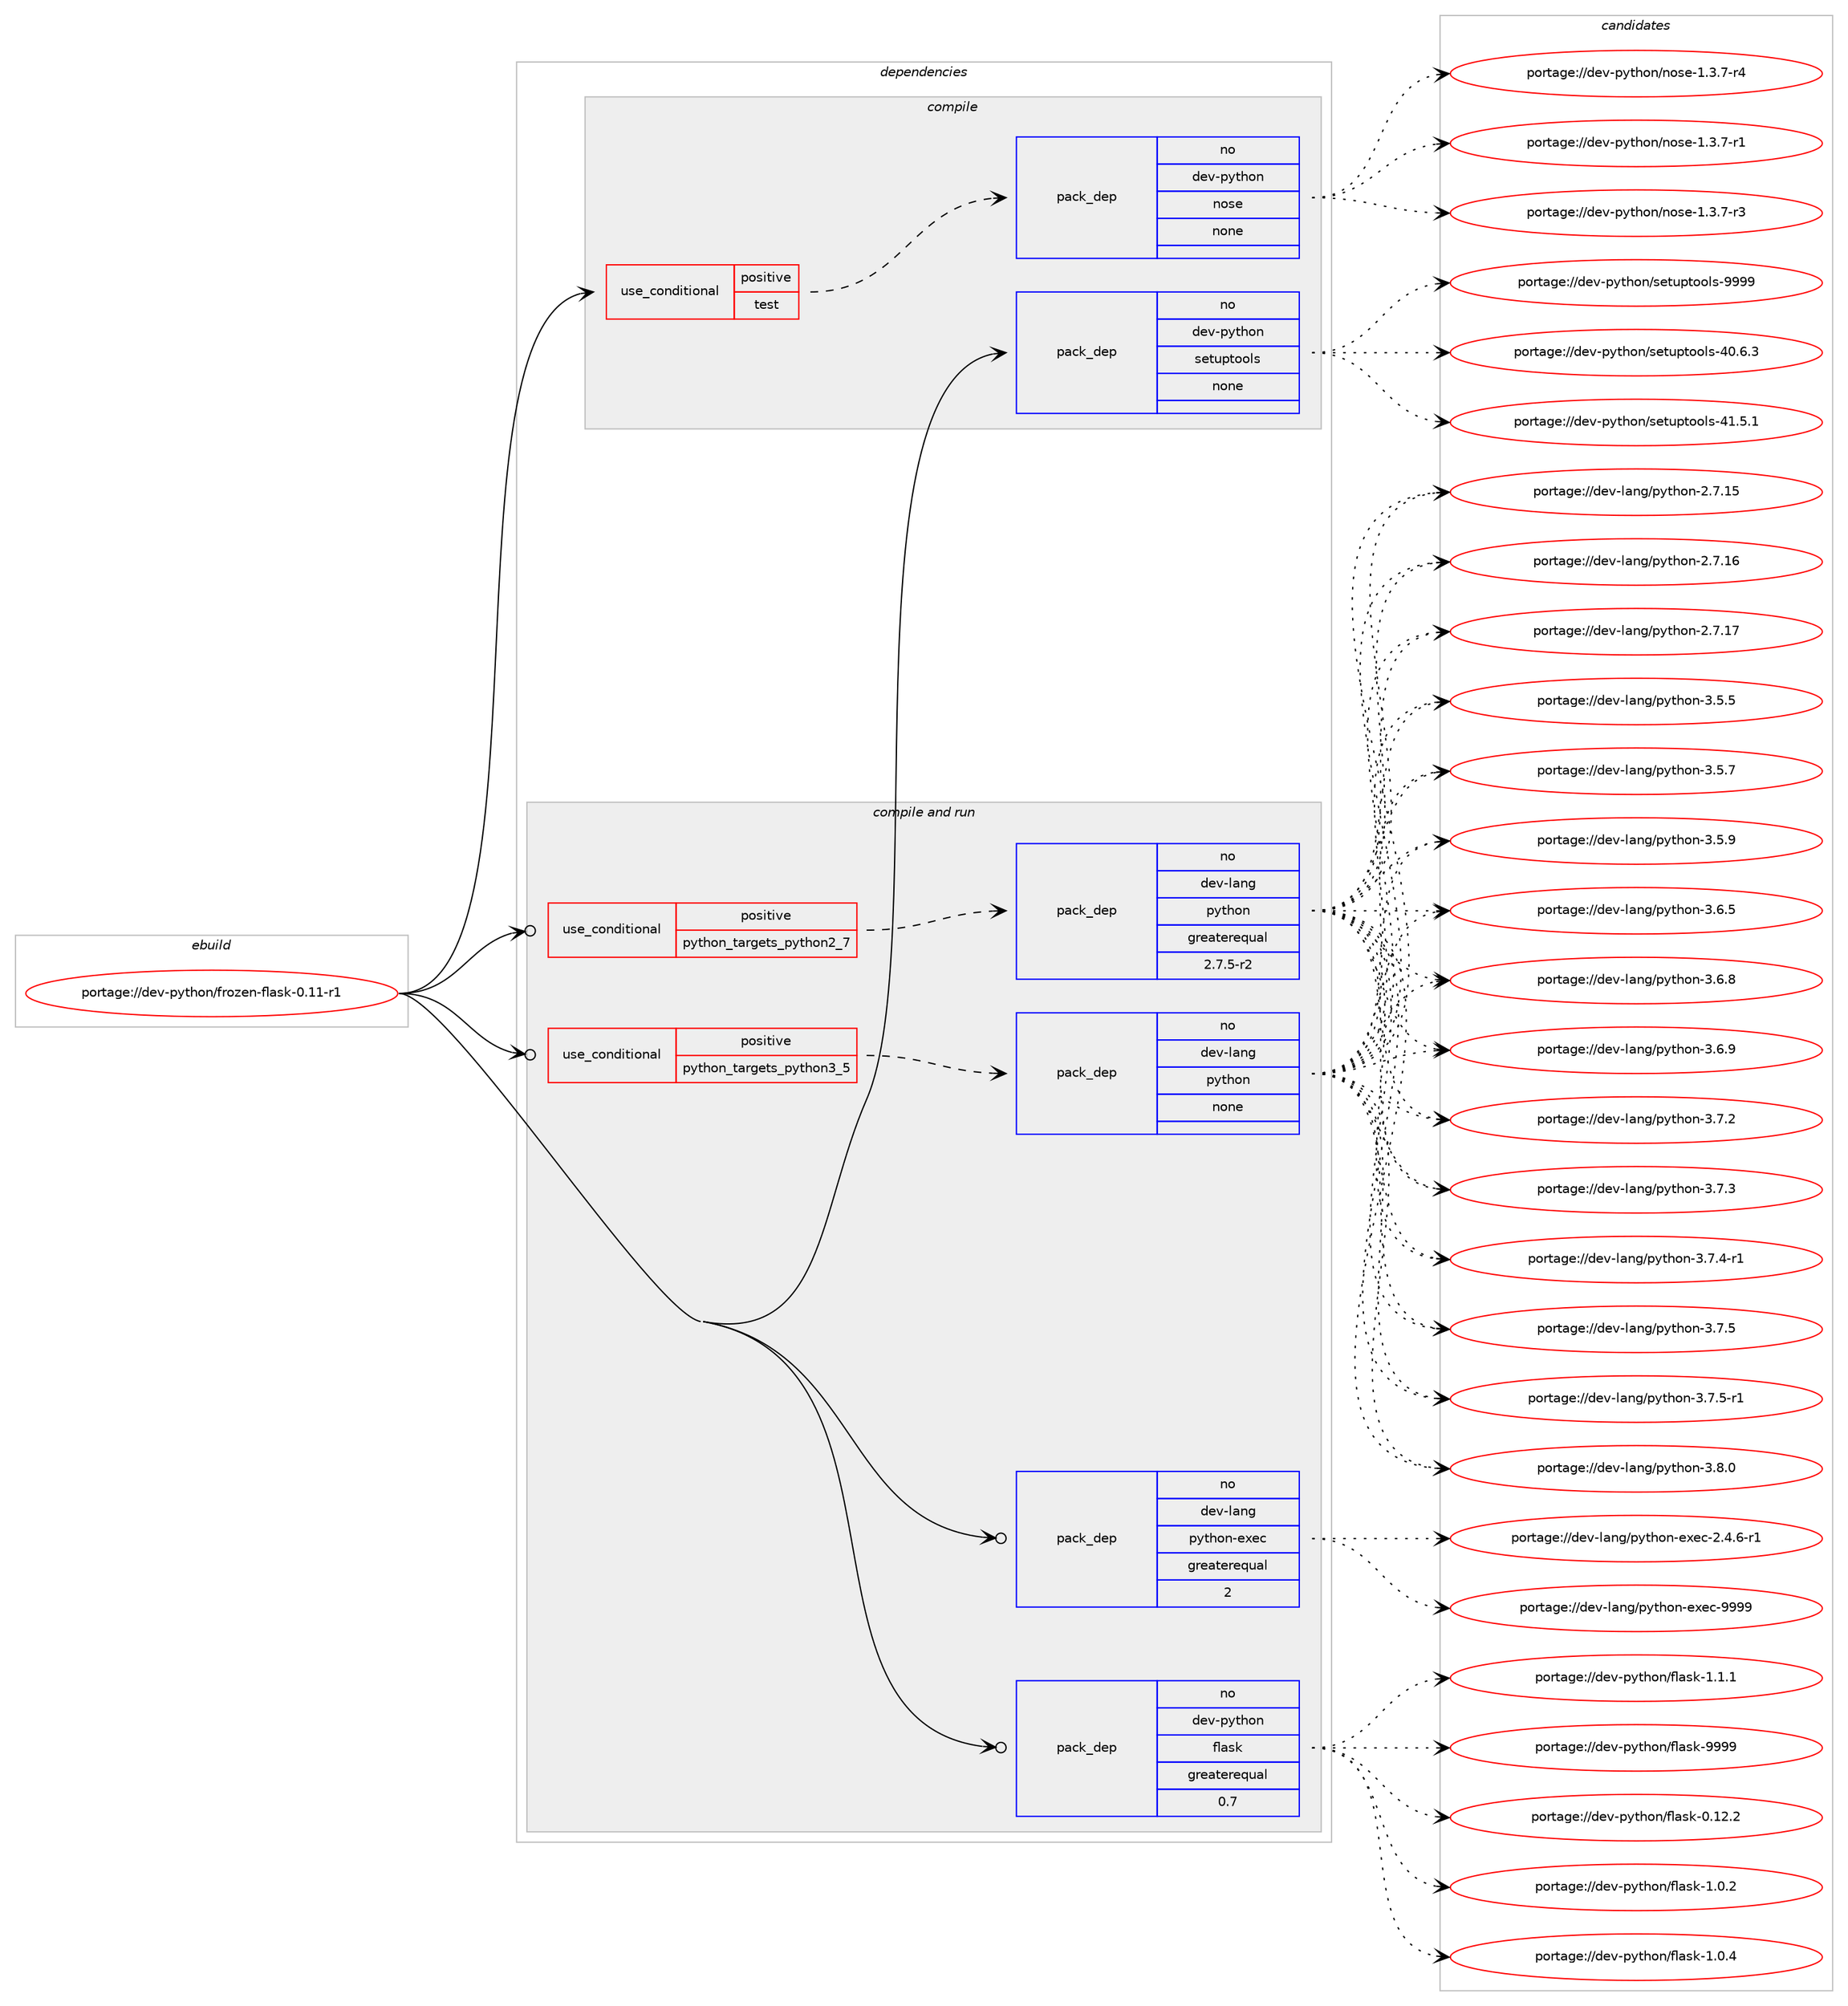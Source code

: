 digraph prolog {

# *************
# Graph options
# *************

newrank=true;
concentrate=true;
compound=true;
graph [rankdir=LR,fontname=Helvetica,fontsize=10,ranksep=1.5];#, ranksep=2.5, nodesep=0.2];
edge  [arrowhead=vee];
node  [fontname=Helvetica,fontsize=10];

# **********
# The ebuild
# **********

subgraph cluster_leftcol {
color=gray;
rank=same;
label=<<i>ebuild</i>>;
id [label="portage://dev-python/frozen-flask-0.11-r1", color=red, width=4, href="../dev-python/frozen-flask-0.11-r1.svg"];
}

# ****************
# The dependencies
# ****************

subgraph cluster_midcol {
color=gray;
label=<<i>dependencies</i>>;
subgraph cluster_compile {
fillcolor="#eeeeee";
style=filled;
label=<<i>compile</i>>;
subgraph cond28999 {
dependency140655 [label=<<TABLE BORDER="0" CELLBORDER="1" CELLSPACING="0" CELLPADDING="4"><TR><TD ROWSPAN="3" CELLPADDING="10">use_conditional</TD></TR><TR><TD>positive</TD></TR><TR><TD>test</TD></TR></TABLE>>, shape=none, color=red];
subgraph pack108338 {
dependency140656 [label=<<TABLE BORDER="0" CELLBORDER="1" CELLSPACING="0" CELLPADDING="4" WIDTH="220"><TR><TD ROWSPAN="6" CELLPADDING="30">pack_dep</TD></TR><TR><TD WIDTH="110">no</TD></TR><TR><TD>dev-python</TD></TR><TR><TD>nose</TD></TR><TR><TD>none</TD></TR><TR><TD></TD></TR></TABLE>>, shape=none, color=blue];
}
dependency140655:e -> dependency140656:w [weight=20,style="dashed",arrowhead="vee"];
}
id:e -> dependency140655:w [weight=20,style="solid",arrowhead="vee"];
subgraph pack108339 {
dependency140657 [label=<<TABLE BORDER="0" CELLBORDER="1" CELLSPACING="0" CELLPADDING="4" WIDTH="220"><TR><TD ROWSPAN="6" CELLPADDING="30">pack_dep</TD></TR><TR><TD WIDTH="110">no</TD></TR><TR><TD>dev-python</TD></TR><TR><TD>setuptools</TD></TR><TR><TD>none</TD></TR><TR><TD></TD></TR></TABLE>>, shape=none, color=blue];
}
id:e -> dependency140657:w [weight=20,style="solid",arrowhead="vee"];
}
subgraph cluster_compileandrun {
fillcolor="#eeeeee";
style=filled;
label=<<i>compile and run</i>>;
subgraph cond29000 {
dependency140658 [label=<<TABLE BORDER="0" CELLBORDER="1" CELLSPACING="0" CELLPADDING="4"><TR><TD ROWSPAN="3" CELLPADDING="10">use_conditional</TD></TR><TR><TD>positive</TD></TR><TR><TD>python_targets_python2_7</TD></TR></TABLE>>, shape=none, color=red];
subgraph pack108340 {
dependency140659 [label=<<TABLE BORDER="0" CELLBORDER="1" CELLSPACING="0" CELLPADDING="4" WIDTH="220"><TR><TD ROWSPAN="6" CELLPADDING="30">pack_dep</TD></TR><TR><TD WIDTH="110">no</TD></TR><TR><TD>dev-lang</TD></TR><TR><TD>python</TD></TR><TR><TD>greaterequal</TD></TR><TR><TD>2.7.5-r2</TD></TR></TABLE>>, shape=none, color=blue];
}
dependency140658:e -> dependency140659:w [weight=20,style="dashed",arrowhead="vee"];
}
id:e -> dependency140658:w [weight=20,style="solid",arrowhead="odotvee"];
subgraph cond29001 {
dependency140660 [label=<<TABLE BORDER="0" CELLBORDER="1" CELLSPACING="0" CELLPADDING="4"><TR><TD ROWSPAN="3" CELLPADDING="10">use_conditional</TD></TR><TR><TD>positive</TD></TR><TR><TD>python_targets_python3_5</TD></TR></TABLE>>, shape=none, color=red];
subgraph pack108341 {
dependency140661 [label=<<TABLE BORDER="0" CELLBORDER="1" CELLSPACING="0" CELLPADDING="4" WIDTH="220"><TR><TD ROWSPAN="6" CELLPADDING="30">pack_dep</TD></TR><TR><TD WIDTH="110">no</TD></TR><TR><TD>dev-lang</TD></TR><TR><TD>python</TD></TR><TR><TD>none</TD></TR><TR><TD></TD></TR></TABLE>>, shape=none, color=blue];
}
dependency140660:e -> dependency140661:w [weight=20,style="dashed",arrowhead="vee"];
}
id:e -> dependency140660:w [weight=20,style="solid",arrowhead="odotvee"];
subgraph pack108342 {
dependency140662 [label=<<TABLE BORDER="0" CELLBORDER="1" CELLSPACING="0" CELLPADDING="4" WIDTH="220"><TR><TD ROWSPAN="6" CELLPADDING="30">pack_dep</TD></TR><TR><TD WIDTH="110">no</TD></TR><TR><TD>dev-lang</TD></TR><TR><TD>python-exec</TD></TR><TR><TD>greaterequal</TD></TR><TR><TD>2</TD></TR></TABLE>>, shape=none, color=blue];
}
id:e -> dependency140662:w [weight=20,style="solid",arrowhead="odotvee"];
subgraph pack108343 {
dependency140663 [label=<<TABLE BORDER="0" CELLBORDER="1" CELLSPACING="0" CELLPADDING="4" WIDTH="220"><TR><TD ROWSPAN="6" CELLPADDING="30">pack_dep</TD></TR><TR><TD WIDTH="110">no</TD></TR><TR><TD>dev-python</TD></TR><TR><TD>flask</TD></TR><TR><TD>greaterequal</TD></TR><TR><TD>0.7</TD></TR></TABLE>>, shape=none, color=blue];
}
id:e -> dependency140663:w [weight=20,style="solid",arrowhead="odotvee"];
}
subgraph cluster_run {
fillcolor="#eeeeee";
style=filled;
label=<<i>run</i>>;
}
}

# **************
# The candidates
# **************

subgraph cluster_choices {
rank=same;
color=gray;
label=<<i>candidates</i>>;

subgraph choice108338 {
color=black;
nodesep=1;
choiceportage10010111845112121116104111110471101111151014549465146554511449 [label="portage://dev-python/nose-1.3.7-r1", color=red, width=4,href="../dev-python/nose-1.3.7-r1.svg"];
choiceportage10010111845112121116104111110471101111151014549465146554511451 [label="portage://dev-python/nose-1.3.7-r3", color=red, width=4,href="../dev-python/nose-1.3.7-r3.svg"];
choiceportage10010111845112121116104111110471101111151014549465146554511452 [label="portage://dev-python/nose-1.3.7-r4", color=red, width=4,href="../dev-python/nose-1.3.7-r4.svg"];
dependency140656:e -> choiceportage10010111845112121116104111110471101111151014549465146554511449:w [style=dotted,weight="100"];
dependency140656:e -> choiceportage10010111845112121116104111110471101111151014549465146554511451:w [style=dotted,weight="100"];
dependency140656:e -> choiceportage10010111845112121116104111110471101111151014549465146554511452:w [style=dotted,weight="100"];
}
subgraph choice108339 {
color=black;
nodesep=1;
choiceportage100101118451121211161041111104711510111611711211611111110811545524846544651 [label="portage://dev-python/setuptools-40.6.3", color=red, width=4,href="../dev-python/setuptools-40.6.3.svg"];
choiceportage100101118451121211161041111104711510111611711211611111110811545524946534649 [label="portage://dev-python/setuptools-41.5.1", color=red, width=4,href="../dev-python/setuptools-41.5.1.svg"];
choiceportage10010111845112121116104111110471151011161171121161111111081154557575757 [label="portage://dev-python/setuptools-9999", color=red, width=4,href="../dev-python/setuptools-9999.svg"];
dependency140657:e -> choiceportage100101118451121211161041111104711510111611711211611111110811545524846544651:w [style=dotted,weight="100"];
dependency140657:e -> choiceportage100101118451121211161041111104711510111611711211611111110811545524946534649:w [style=dotted,weight="100"];
dependency140657:e -> choiceportage10010111845112121116104111110471151011161171121161111111081154557575757:w [style=dotted,weight="100"];
}
subgraph choice108340 {
color=black;
nodesep=1;
choiceportage10010111845108971101034711212111610411111045504655464953 [label="portage://dev-lang/python-2.7.15", color=red, width=4,href="../dev-lang/python-2.7.15.svg"];
choiceportage10010111845108971101034711212111610411111045504655464954 [label="portage://dev-lang/python-2.7.16", color=red, width=4,href="../dev-lang/python-2.7.16.svg"];
choiceportage10010111845108971101034711212111610411111045504655464955 [label="portage://dev-lang/python-2.7.17", color=red, width=4,href="../dev-lang/python-2.7.17.svg"];
choiceportage100101118451089711010347112121116104111110455146534653 [label="portage://dev-lang/python-3.5.5", color=red, width=4,href="../dev-lang/python-3.5.5.svg"];
choiceportage100101118451089711010347112121116104111110455146534655 [label="portage://dev-lang/python-3.5.7", color=red, width=4,href="../dev-lang/python-3.5.7.svg"];
choiceportage100101118451089711010347112121116104111110455146534657 [label="portage://dev-lang/python-3.5.9", color=red, width=4,href="../dev-lang/python-3.5.9.svg"];
choiceportage100101118451089711010347112121116104111110455146544653 [label="portage://dev-lang/python-3.6.5", color=red, width=4,href="../dev-lang/python-3.6.5.svg"];
choiceportage100101118451089711010347112121116104111110455146544656 [label="portage://dev-lang/python-3.6.8", color=red, width=4,href="../dev-lang/python-3.6.8.svg"];
choiceportage100101118451089711010347112121116104111110455146544657 [label="portage://dev-lang/python-3.6.9", color=red, width=4,href="../dev-lang/python-3.6.9.svg"];
choiceportage100101118451089711010347112121116104111110455146554650 [label="portage://dev-lang/python-3.7.2", color=red, width=4,href="../dev-lang/python-3.7.2.svg"];
choiceportage100101118451089711010347112121116104111110455146554651 [label="portage://dev-lang/python-3.7.3", color=red, width=4,href="../dev-lang/python-3.7.3.svg"];
choiceportage1001011184510897110103471121211161041111104551465546524511449 [label="portage://dev-lang/python-3.7.4-r1", color=red, width=4,href="../dev-lang/python-3.7.4-r1.svg"];
choiceportage100101118451089711010347112121116104111110455146554653 [label="portage://dev-lang/python-3.7.5", color=red, width=4,href="../dev-lang/python-3.7.5.svg"];
choiceportage1001011184510897110103471121211161041111104551465546534511449 [label="portage://dev-lang/python-3.7.5-r1", color=red, width=4,href="../dev-lang/python-3.7.5-r1.svg"];
choiceportage100101118451089711010347112121116104111110455146564648 [label="portage://dev-lang/python-3.8.0", color=red, width=4,href="../dev-lang/python-3.8.0.svg"];
dependency140659:e -> choiceportage10010111845108971101034711212111610411111045504655464953:w [style=dotted,weight="100"];
dependency140659:e -> choiceportage10010111845108971101034711212111610411111045504655464954:w [style=dotted,weight="100"];
dependency140659:e -> choiceportage10010111845108971101034711212111610411111045504655464955:w [style=dotted,weight="100"];
dependency140659:e -> choiceportage100101118451089711010347112121116104111110455146534653:w [style=dotted,weight="100"];
dependency140659:e -> choiceportage100101118451089711010347112121116104111110455146534655:w [style=dotted,weight="100"];
dependency140659:e -> choiceportage100101118451089711010347112121116104111110455146534657:w [style=dotted,weight="100"];
dependency140659:e -> choiceportage100101118451089711010347112121116104111110455146544653:w [style=dotted,weight="100"];
dependency140659:e -> choiceportage100101118451089711010347112121116104111110455146544656:w [style=dotted,weight="100"];
dependency140659:e -> choiceportage100101118451089711010347112121116104111110455146544657:w [style=dotted,weight="100"];
dependency140659:e -> choiceportage100101118451089711010347112121116104111110455146554650:w [style=dotted,weight="100"];
dependency140659:e -> choiceportage100101118451089711010347112121116104111110455146554651:w [style=dotted,weight="100"];
dependency140659:e -> choiceportage1001011184510897110103471121211161041111104551465546524511449:w [style=dotted,weight="100"];
dependency140659:e -> choiceportage100101118451089711010347112121116104111110455146554653:w [style=dotted,weight="100"];
dependency140659:e -> choiceportage1001011184510897110103471121211161041111104551465546534511449:w [style=dotted,weight="100"];
dependency140659:e -> choiceportage100101118451089711010347112121116104111110455146564648:w [style=dotted,weight="100"];
}
subgraph choice108341 {
color=black;
nodesep=1;
choiceportage10010111845108971101034711212111610411111045504655464953 [label="portage://dev-lang/python-2.7.15", color=red, width=4,href="../dev-lang/python-2.7.15.svg"];
choiceportage10010111845108971101034711212111610411111045504655464954 [label="portage://dev-lang/python-2.7.16", color=red, width=4,href="../dev-lang/python-2.7.16.svg"];
choiceportage10010111845108971101034711212111610411111045504655464955 [label="portage://dev-lang/python-2.7.17", color=red, width=4,href="../dev-lang/python-2.7.17.svg"];
choiceportage100101118451089711010347112121116104111110455146534653 [label="portage://dev-lang/python-3.5.5", color=red, width=4,href="../dev-lang/python-3.5.5.svg"];
choiceportage100101118451089711010347112121116104111110455146534655 [label="portage://dev-lang/python-3.5.7", color=red, width=4,href="../dev-lang/python-3.5.7.svg"];
choiceportage100101118451089711010347112121116104111110455146534657 [label="portage://dev-lang/python-3.5.9", color=red, width=4,href="../dev-lang/python-3.5.9.svg"];
choiceportage100101118451089711010347112121116104111110455146544653 [label="portage://dev-lang/python-3.6.5", color=red, width=4,href="../dev-lang/python-3.6.5.svg"];
choiceportage100101118451089711010347112121116104111110455146544656 [label="portage://dev-lang/python-3.6.8", color=red, width=4,href="../dev-lang/python-3.6.8.svg"];
choiceportage100101118451089711010347112121116104111110455146544657 [label="portage://dev-lang/python-3.6.9", color=red, width=4,href="../dev-lang/python-3.6.9.svg"];
choiceportage100101118451089711010347112121116104111110455146554650 [label="portage://dev-lang/python-3.7.2", color=red, width=4,href="../dev-lang/python-3.7.2.svg"];
choiceportage100101118451089711010347112121116104111110455146554651 [label="portage://dev-lang/python-3.7.3", color=red, width=4,href="../dev-lang/python-3.7.3.svg"];
choiceportage1001011184510897110103471121211161041111104551465546524511449 [label="portage://dev-lang/python-3.7.4-r1", color=red, width=4,href="../dev-lang/python-3.7.4-r1.svg"];
choiceportage100101118451089711010347112121116104111110455146554653 [label="portage://dev-lang/python-3.7.5", color=red, width=4,href="../dev-lang/python-3.7.5.svg"];
choiceportage1001011184510897110103471121211161041111104551465546534511449 [label="portage://dev-lang/python-3.7.5-r1", color=red, width=4,href="../dev-lang/python-3.7.5-r1.svg"];
choiceportage100101118451089711010347112121116104111110455146564648 [label="portage://dev-lang/python-3.8.0", color=red, width=4,href="../dev-lang/python-3.8.0.svg"];
dependency140661:e -> choiceportage10010111845108971101034711212111610411111045504655464953:w [style=dotted,weight="100"];
dependency140661:e -> choiceportage10010111845108971101034711212111610411111045504655464954:w [style=dotted,weight="100"];
dependency140661:e -> choiceportage10010111845108971101034711212111610411111045504655464955:w [style=dotted,weight="100"];
dependency140661:e -> choiceportage100101118451089711010347112121116104111110455146534653:w [style=dotted,weight="100"];
dependency140661:e -> choiceportage100101118451089711010347112121116104111110455146534655:w [style=dotted,weight="100"];
dependency140661:e -> choiceportage100101118451089711010347112121116104111110455146534657:w [style=dotted,weight="100"];
dependency140661:e -> choiceportage100101118451089711010347112121116104111110455146544653:w [style=dotted,weight="100"];
dependency140661:e -> choiceportage100101118451089711010347112121116104111110455146544656:w [style=dotted,weight="100"];
dependency140661:e -> choiceportage100101118451089711010347112121116104111110455146544657:w [style=dotted,weight="100"];
dependency140661:e -> choiceportage100101118451089711010347112121116104111110455146554650:w [style=dotted,weight="100"];
dependency140661:e -> choiceportage100101118451089711010347112121116104111110455146554651:w [style=dotted,weight="100"];
dependency140661:e -> choiceportage1001011184510897110103471121211161041111104551465546524511449:w [style=dotted,weight="100"];
dependency140661:e -> choiceportage100101118451089711010347112121116104111110455146554653:w [style=dotted,weight="100"];
dependency140661:e -> choiceportage1001011184510897110103471121211161041111104551465546534511449:w [style=dotted,weight="100"];
dependency140661:e -> choiceportage100101118451089711010347112121116104111110455146564648:w [style=dotted,weight="100"];
}
subgraph choice108342 {
color=black;
nodesep=1;
choiceportage10010111845108971101034711212111610411111045101120101994550465246544511449 [label="portage://dev-lang/python-exec-2.4.6-r1", color=red, width=4,href="../dev-lang/python-exec-2.4.6-r1.svg"];
choiceportage10010111845108971101034711212111610411111045101120101994557575757 [label="portage://dev-lang/python-exec-9999", color=red, width=4,href="../dev-lang/python-exec-9999.svg"];
dependency140662:e -> choiceportage10010111845108971101034711212111610411111045101120101994550465246544511449:w [style=dotted,weight="100"];
dependency140662:e -> choiceportage10010111845108971101034711212111610411111045101120101994557575757:w [style=dotted,weight="100"];
}
subgraph choice108343 {
color=black;
nodesep=1;
choiceportage10010111845112121116104111110471021089711510745484649504650 [label="portage://dev-python/flask-0.12.2", color=red, width=4,href="../dev-python/flask-0.12.2.svg"];
choiceportage100101118451121211161041111104710210897115107454946484650 [label="portage://dev-python/flask-1.0.2", color=red, width=4,href="../dev-python/flask-1.0.2.svg"];
choiceportage100101118451121211161041111104710210897115107454946484652 [label="portage://dev-python/flask-1.0.4", color=red, width=4,href="../dev-python/flask-1.0.4.svg"];
choiceportage100101118451121211161041111104710210897115107454946494649 [label="portage://dev-python/flask-1.1.1", color=red, width=4,href="../dev-python/flask-1.1.1.svg"];
choiceportage1001011184511212111610411111047102108971151074557575757 [label="portage://dev-python/flask-9999", color=red, width=4,href="../dev-python/flask-9999.svg"];
dependency140663:e -> choiceportage10010111845112121116104111110471021089711510745484649504650:w [style=dotted,weight="100"];
dependency140663:e -> choiceportage100101118451121211161041111104710210897115107454946484650:w [style=dotted,weight="100"];
dependency140663:e -> choiceportage100101118451121211161041111104710210897115107454946484652:w [style=dotted,weight="100"];
dependency140663:e -> choiceportage100101118451121211161041111104710210897115107454946494649:w [style=dotted,weight="100"];
dependency140663:e -> choiceportage1001011184511212111610411111047102108971151074557575757:w [style=dotted,weight="100"];
}
}

}
